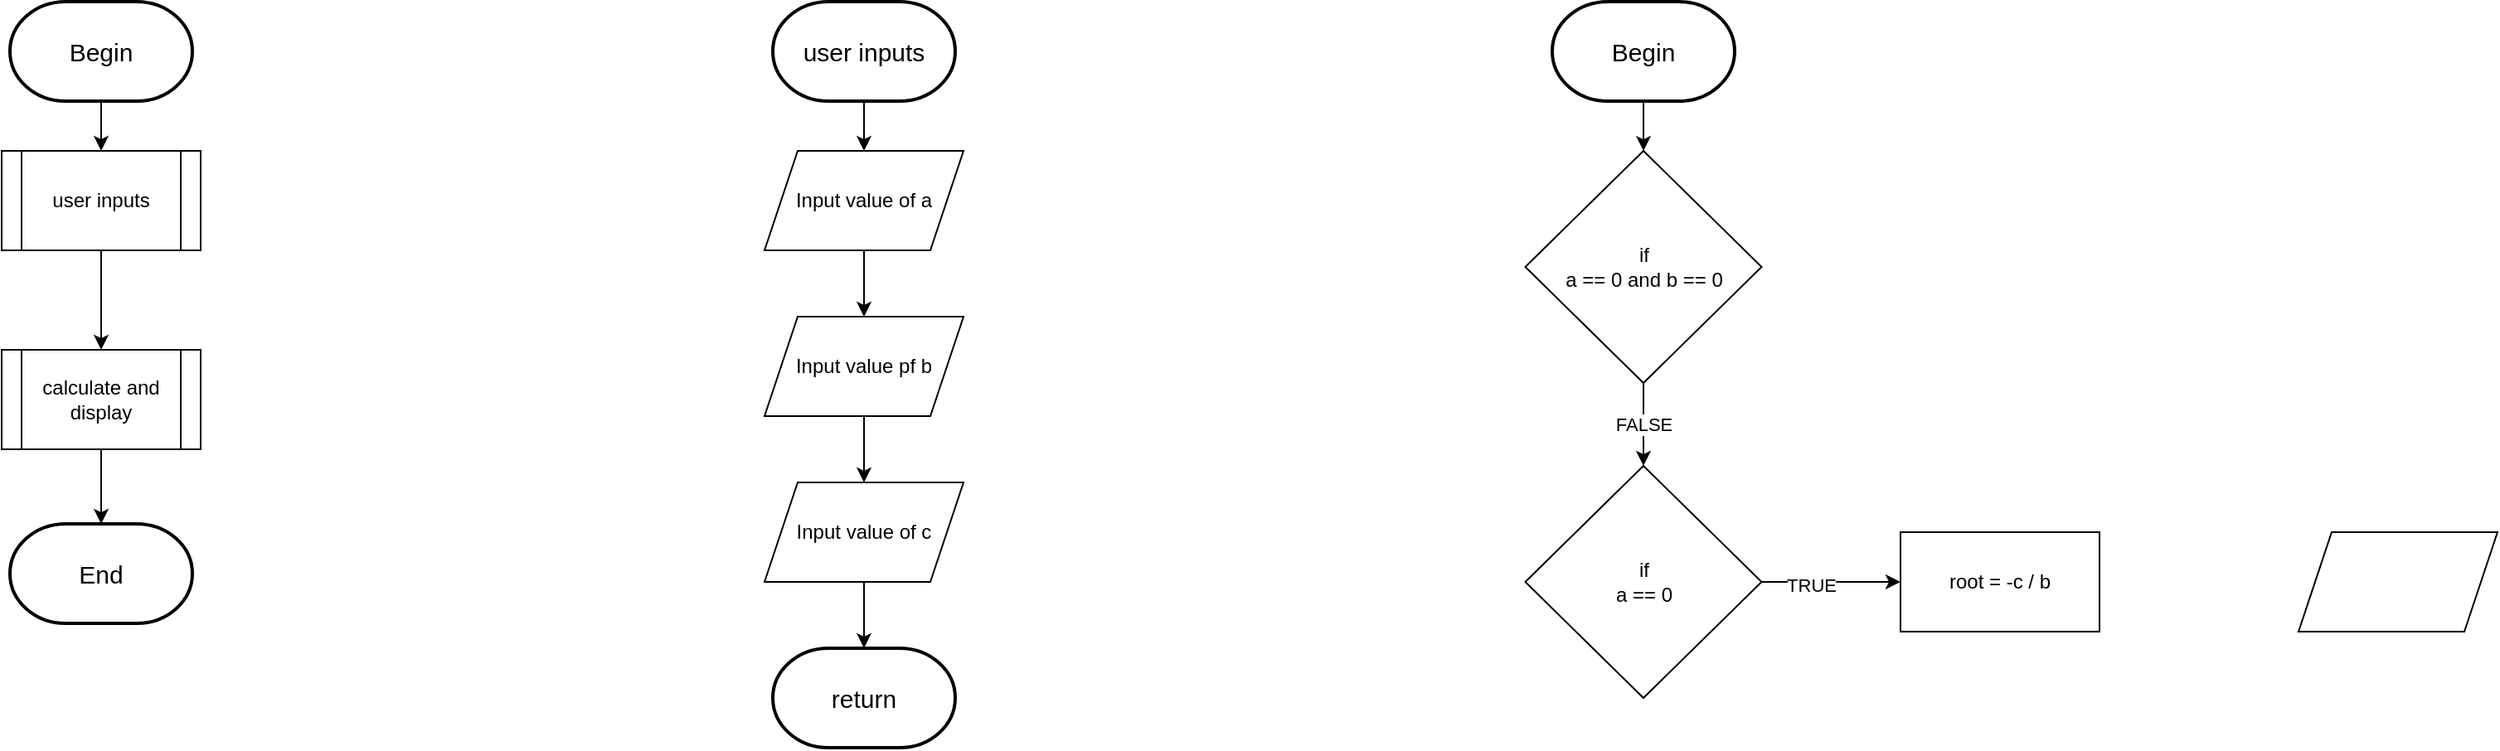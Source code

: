 <mxfile version="22.1.11" type="github">
  <diagram name="Page-1" id="sum3KPvAP9c18_npDY0O">
    <mxGraphModel dx="825" dy="432" grid="1" gridSize="10" guides="1" tooltips="1" connect="1" arrows="1" fold="1" page="1" pageScale="1" pageWidth="1100" pageHeight="850" math="0" shadow="0">
      <root>
        <mxCell id="0" />
        <mxCell id="1" parent="0" />
        <mxCell id="lr6kMDuDYrGQgOg-v3O_-4" value="" style="edgeStyle=orthogonalEdgeStyle;rounded=0;orthogonalLoop=1;jettySize=auto;html=1;" edge="1" parent="1" source="lr6kMDuDYrGQgOg-v3O_-1" target="lr6kMDuDYrGQgOg-v3O_-2">
          <mxGeometry relative="1" as="geometry" />
        </mxCell>
        <mxCell id="lr6kMDuDYrGQgOg-v3O_-1" value="&lt;font style=&quot;font-size: 15px;&quot;&gt;Begin&lt;/font&gt;" style="strokeWidth=2;html=1;shape=mxgraph.flowchart.terminator;whiteSpace=wrap;" vertex="1" parent="1">
          <mxGeometry x="250" y="80" width="110" height="60" as="geometry" />
        </mxCell>
        <mxCell id="lr6kMDuDYrGQgOg-v3O_-5" value="" style="edgeStyle=orthogonalEdgeStyle;rounded=0;orthogonalLoop=1;jettySize=auto;html=1;" edge="1" parent="1" source="lr6kMDuDYrGQgOg-v3O_-2" target="lr6kMDuDYrGQgOg-v3O_-3">
          <mxGeometry relative="1" as="geometry" />
        </mxCell>
        <mxCell id="lr6kMDuDYrGQgOg-v3O_-2" value="user inputs" style="shape=process;whiteSpace=wrap;html=1;backgroundOutline=1;" vertex="1" parent="1">
          <mxGeometry x="245" y="170" width="120" height="60" as="geometry" />
        </mxCell>
        <mxCell id="lr6kMDuDYrGQgOg-v3O_-7" value="" style="edgeStyle=orthogonalEdgeStyle;rounded=0;orthogonalLoop=1;jettySize=auto;html=1;" edge="1" parent="1" source="lr6kMDuDYrGQgOg-v3O_-3" target="lr6kMDuDYrGQgOg-v3O_-6">
          <mxGeometry relative="1" as="geometry" />
        </mxCell>
        <mxCell id="lr6kMDuDYrGQgOg-v3O_-3" value="calculate and display" style="shape=process;whiteSpace=wrap;html=1;backgroundOutline=1;" vertex="1" parent="1">
          <mxGeometry x="245" y="290" width="120" height="60" as="geometry" />
        </mxCell>
        <mxCell id="lr6kMDuDYrGQgOg-v3O_-6" value="&lt;font style=&quot;font-size: 15px;&quot;&gt;End&lt;/font&gt;" style="strokeWidth=2;html=1;shape=mxgraph.flowchart.terminator;whiteSpace=wrap;" vertex="1" parent="1">
          <mxGeometry x="250" y="395" width="110" height="60" as="geometry" />
        </mxCell>
        <mxCell id="lr6kMDuDYrGQgOg-v3O_-14" value="" style="edgeStyle=orthogonalEdgeStyle;rounded=0;orthogonalLoop=1;jettySize=auto;html=1;" edge="1" parent="1" source="lr6kMDuDYrGQgOg-v3O_-8" target="lr6kMDuDYrGQgOg-v3O_-9">
          <mxGeometry relative="1" as="geometry" />
        </mxCell>
        <mxCell id="lr6kMDuDYrGQgOg-v3O_-8" value="&lt;span style=&quot;font-size: 15px;&quot;&gt;user inputs&lt;/span&gt;" style="strokeWidth=2;html=1;shape=mxgraph.flowchart.terminator;whiteSpace=wrap;" vertex="1" parent="1">
          <mxGeometry x="710" y="80" width="110" height="60" as="geometry" />
        </mxCell>
        <mxCell id="lr6kMDuDYrGQgOg-v3O_-13" value="" style="edgeStyle=orthogonalEdgeStyle;rounded=0;orthogonalLoop=1;jettySize=auto;html=1;" edge="1" parent="1" source="lr6kMDuDYrGQgOg-v3O_-9" target="lr6kMDuDYrGQgOg-v3O_-10">
          <mxGeometry relative="1" as="geometry" />
        </mxCell>
        <mxCell id="lr6kMDuDYrGQgOg-v3O_-9" value="Input value of a" style="shape=parallelogram;perimeter=parallelogramPerimeter;whiteSpace=wrap;html=1;fixedSize=1;" vertex="1" parent="1">
          <mxGeometry x="705" y="170" width="120" height="60" as="geometry" />
        </mxCell>
        <mxCell id="lr6kMDuDYrGQgOg-v3O_-17" value="" style="edgeStyle=orthogonalEdgeStyle;rounded=0;orthogonalLoop=1;jettySize=auto;html=1;" edge="1" parent="1" source="lr6kMDuDYrGQgOg-v3O_-10" target="lr6kMDuDYrGQgOg-v3O_-11">
          <mxGeometry relative="1" as="geometry" />
        </mxCell>
        <mxCell id="lr6kMDuDYrGQgOg-v3O_-10" value="Input value pf b" style="shape=parallelogram;perimeter=parallelogramPerimeter;whiteSpace=wrap;html=1;fixedSize=1;" vertex="1" parent="1">
          <mxGeometry x="705" y="270" width="120" height="60" as="geometry" />
        </mxCell>
        <mxCell id="lr6kMDuDYrGQgOg-v3O_-19" value="" style="edgeStyle=orthogonalEdgeStyle;rounded=0;orthogonalLoop=1;jettySize=auto;html=1;" edge="1" parent="1" source="lr6kMDuDYrGQgOg-v3O_-11" target="lr6kMDuDYrGQgOg-v3O_-18">
          <mxGeometry relative="1" as="geometry" />
        </mxCell>
        <mxCell id="lr6kMDuDYrGQgOg-v3O_-11" value="Input value of c" style="shape=parallelogram;perimeter=parallelogramPerimeter;whiteSpace=wrap;html=1;fixedSize=1;" vertex="1" parent="1">
          <mxGeometry x="705" y="370" width="120" height="60" as="geometry" />
        </mxCell>
        <mxCell id="lr6kMDuDYrGQgOg-v3O_-18" value="&lt;font style=&quot;font-size: 15px;&quot;&gt;return&lt;/font&gt;" style="strokeWidth=2;html=1;shape=mxgraph.flowchart.terminator;whiteSpace=wrap;" vertex="1" parent="1">
          <mxGeometry x="710" y="470" width="110" height="60" as="geometry" />
        </mxCell>
        <mxCell id="lr6kMDuDYrGQgOg-v3O_-22" value="" style="edgeStyle=orthogonalEdgeStyle;rounded=0;orthogonalLoop=1;jettySize=auto;html=1;" edge="1" parent="1" source="lr6kMDuDYrGQgOg-v3O_-20" target="lr6kMDuDYrGQgOg-v3O_-21">
          <mxGeometry relative="1" as="geometry" />
        </mxCell>
        <mxCell id="lr6kMDuDYrGQgOg-v3O_-20" value="&lt;font style=&quot;font-size: 15px;&quot;&gt;Begin&lt;/font&gt;" style="strokeWidth=2;html=1;shape=mxgraph.flowchart.terminator;whiteSpace=wrap;" vertex="1" parent="1">
          <mxGeometry x="1180" y="80" width="110" height="60" as="geometry" />
        </mxCell>
        <mxCell id="lr6kMDuDYrGQgOg-v3O_-24" value="" style="edgeStyle=orthogonalEdgeStyle;rounded=0;orthogonalLoop=1;jettySize=auto;html=1;" edge="1" parent="1" source="lr6kMDuDYrGQgOg-v3O_-21" target="lr6kMDuDYrGQgOg-v3O_-23">
          <mxGeometry relative="1" as="geometry" />
        </mxCell>
        <mxCell id="lr6kMDuDYrGQgOg-v3O_-25" value="FALSE" style="edgeLabel;html=1;align=center;verticalAlign=middle;resizable=0;points=[];" vertex="1" connectable="0" parent="lr6kMDuDYrGQgOg-v3O_-24">
          <mxGeometry x="-0.013" relative="1" as="geometry">
            <mxPoint as="offset" />
          </mxGeometry>
        </mxCell>
        <mxCell id="lr6kMDuDYrGQgOg-v3O_-21" value="if&lt;br&gt;a == 0 and b == 0" style="rhombus;whiteSpace=wrap;html=1;" vertex="1" parent="1">
          <mxGeometry x="1163.75" y="170" width="142.5" height="140" as="geometry" />
        </mxCell>
        <mxCell id="lr6kMDuDYrGQgOg-v3O_-28" value="" style="edgeStyle=orthogonalEdgeStyle;rounded=0;orthogonalLoop=1;jettySize=auto;html=1;" edge="1" parent="1" source="lr6kMDuDYrGQgOg-v3O_-23" target="lr6kMDuDYrGQgOg-v3O_-26">
          <mxGeometry relative="1" as="geometry" />
        </mxCell>
        <mxCell id="lr6kMDuDYrGQgOg-v3O_-29" value="TRUE" style="edgeLabel;html=1;align=center;verticalAlign=middle;resizable=0;points=[];" vertex="1" connectable="0" parent="lr6kMDuDYrGQgOg-v3O_-28">
          <mxGeometry x="-0.291" y="-2" relative="1" as="geometry">
            <mxPoint as="offset" />
          </mxGeometry>
        </mxCell>
        <mxCell id="lr6kMDuDYrGQgOg-v3O_-23" value="if&lt;br&gt;a == 0" style="rhombus;whiteSpace=wrap;html=1;" vertex="1" parent="1">
          <mxGeometry x="1163.75" y="360" width="142.5" height="140" as="geometry" />
        </mxCell>
        <mxCell id="lr6kMDuDYrGQgOg-v3O_-26" value="root = -c / b" style="rounded=0;whiteSpace=wrap;html=1;" vertex="1" parent="1">
          <mxGeometry x="1390" y="400.0" width="120" height="60" as="geometry" />
        </mxCell>
        <mxCell id="lr6kMDuDYrGQgOg-v3O_-30" value="" style="shape=parallelogram;perimeter=parallelogramPerimeter;whiteSpace=wrap;html=1;fixedSize=1;" vertex="1" parent="1">
          <mxGeometry x="1630" y="400" width="120" height="60" as="geometry" />
        </mxCell>
      </root>
    </mxGraphModel>
  </diagram>
</mxfile>
